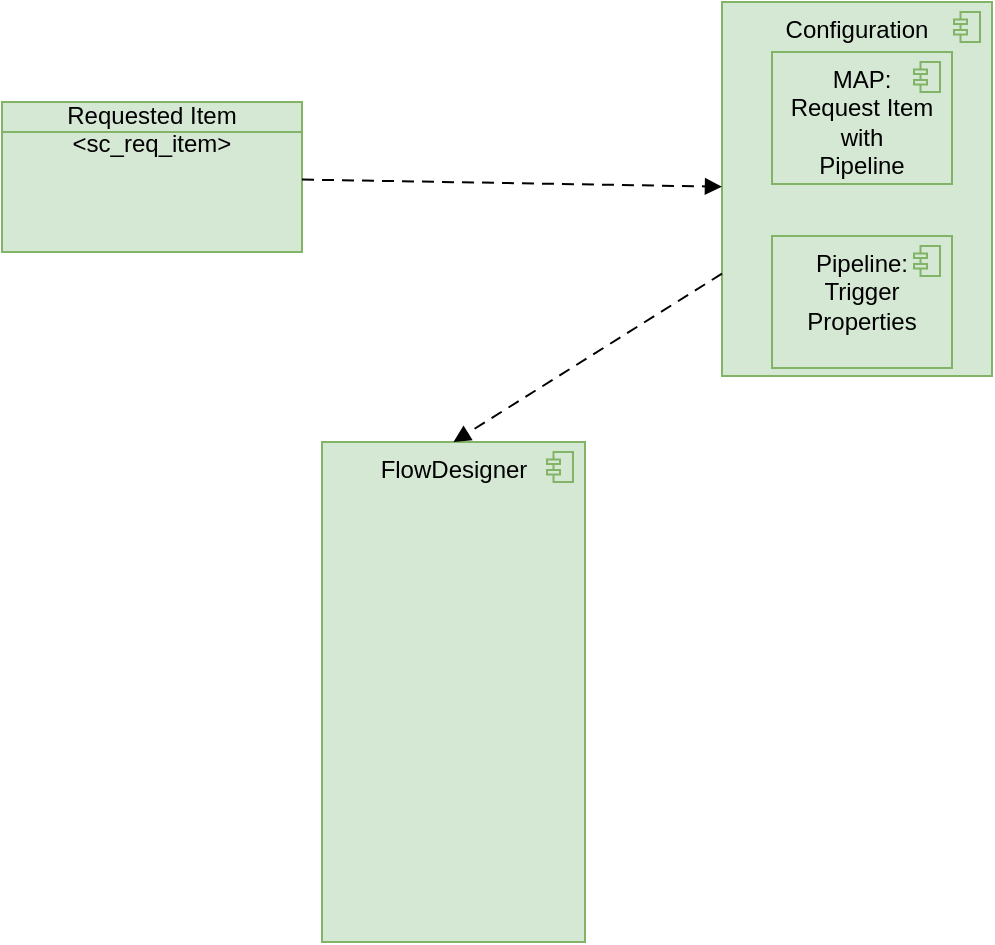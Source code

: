 <mxfile version="17.1.5" type="github">
  <diagram id="wmI7wNSezniwaIVf_9G3" name="Page-1">
    <mxGraphModel dx="1033" dy="1166" grid="1" gridSize="10" guides="1" tooltips="1" connect="1" arrows="1" fold="1" page="1" pageScale="1" pageWidth="1169" pageHeight="827" math="0" shadow="0">
      <root>
        <mxCell id="0" />
        <mxCell id="1" parent="0" />
        <mxCell id="qgC_dDuxxNJc28VRqnJa-1" value="FlowDesigner" style="html=1;outlineConnect=0;whiteSpace=wrap;fillColor=#d5e8d4;shape=mxgraph.archimate3.application;appType=comp;archiType=square;verticalAlign=top;strokeColor=#82b366;" vertex="1" parent="1">
          <mxGeometry x="250" y="260" width="131.5" height="250" as="geometry" />
        </mxCell>
        <mxCell id="qgC_dDuxxNJc28VRqnJa-2" value="Requested Item &amp;lt;sc_req_item&amp;gt;" style="html=1;outlineConnect=0;whiteSpace=wrap;fillColor=#d5e8d4;shape=mxgraph.archimate3.businessObject;overflow=fill;strokeColor=#82b366;" vertex="1" parent="1">
          <mxGeometry x="90" y="90" width="150" height="75" as="geometry" />
        </mxCell>
        <mxCell id="qgC_dDuxxNJc28VRqnJa-4" value="Configuration" style="html=1;outlineConnect=0;whiteSpace=wrap;fillColor=#d5e8d4;shape=mxgraph.archimate3.application;appType=comp;archiType=square;verticalAlign=top;strokeColor=#82b366;" vertex="1" parent="1">
          <mxGeometry x="450" y="40" width="135" height="187" as="geometry" />
        </mxCell>
        <mxCell id="qgC_dDuxxNJc28VRqnJa-5" value="&lt;div&gt;MAP: &lt;br&gt;&lt;/div&gt;&lt;div&gt;Request Item &lt;br&gt;&lt;/div&gt;&lt;div&gt;with&lt;/div&gt;&lt;div&gt;Pipeline&lt;br&gt;&lt;/div&gt;" style="html=1;outlineConnect=0;whiteSpace=wrap;fillColor=#d5e8d4;shape=mxgraph.archimate3.application;appType=comp;archiType=square;verticalAlign=top;strokeColor=#82b366;" vertex="1" parent="1">
          <mxGeometry x="475" y="65" width="90" height="66" as="geometry" />
        </mxCell>
        <mxCell id="qgC_dDuxxNJc28VRqnJa-6" value="&lt;div&gt;Pipeline: &lt;br&gt;&lt;/div&gt;&lt;div&gt;Trigger Properties &lt;/div&gt;" style="html=1;outlineConnect=0;whiteSpace=wrap;fillColor=#d5e8d4;shape=mxgraph.archimate3.application;appType=comp;archiType=square;verticalAlign=top;strokeColor=#82b366;" vertex="1" parent="1">
          <mxGeometry x="475" y="157" width="90" height="66" as="geometry" />
        </mxCell>
        <mxCell id="qgC_dDuxxNJc28VRqnJa-7" value="" style="html=1;endArrow=block;dashed=1;elbow=vertical;endFill=1;dashPattern=6 4;rounded=0;" edge="1" parent="1" source="qgC_dDuxxNJc28VRqnJa-2" target="qgC_dDuxxNJc28VRqnJa-4">
          <mxGeometry width="160" relative="1" as="geometry">
            <mxPoint x="500" y="520" as="sourcePoint" />
            <mxPoint x="660" y="520" as="targetPoint" />
          </mxGeometry>
        </mxCell>
        <mxCell id="qgC_dDuxxNJc28VRqnJa-8" value="" style="html=1;endArrow=block;dashed=1;elbow=vertical;endFill=1;dashPattern=6 4;rounded=0;entryX=0.5;entryY=0;entryDx=0;entryDy=0;entryPerimeter=0;" edge="1" parent="1" source="qgC_dDuxxNJc28VRqnJa-4" target="qgC_dDuxxNJc28VRqnJa-1">
          <mxGeometry width="160" relative="1" as="geometry">
            <mxPoint x="250" y="137.5" as="sourcePoint" />
            <mxPoint x="460" y="96.75" as="targetPoint" />
          </mxGeometry>
        </mxCell>
      </root>
    </mxGraphModel>
  </diagram>
</mxfile>
